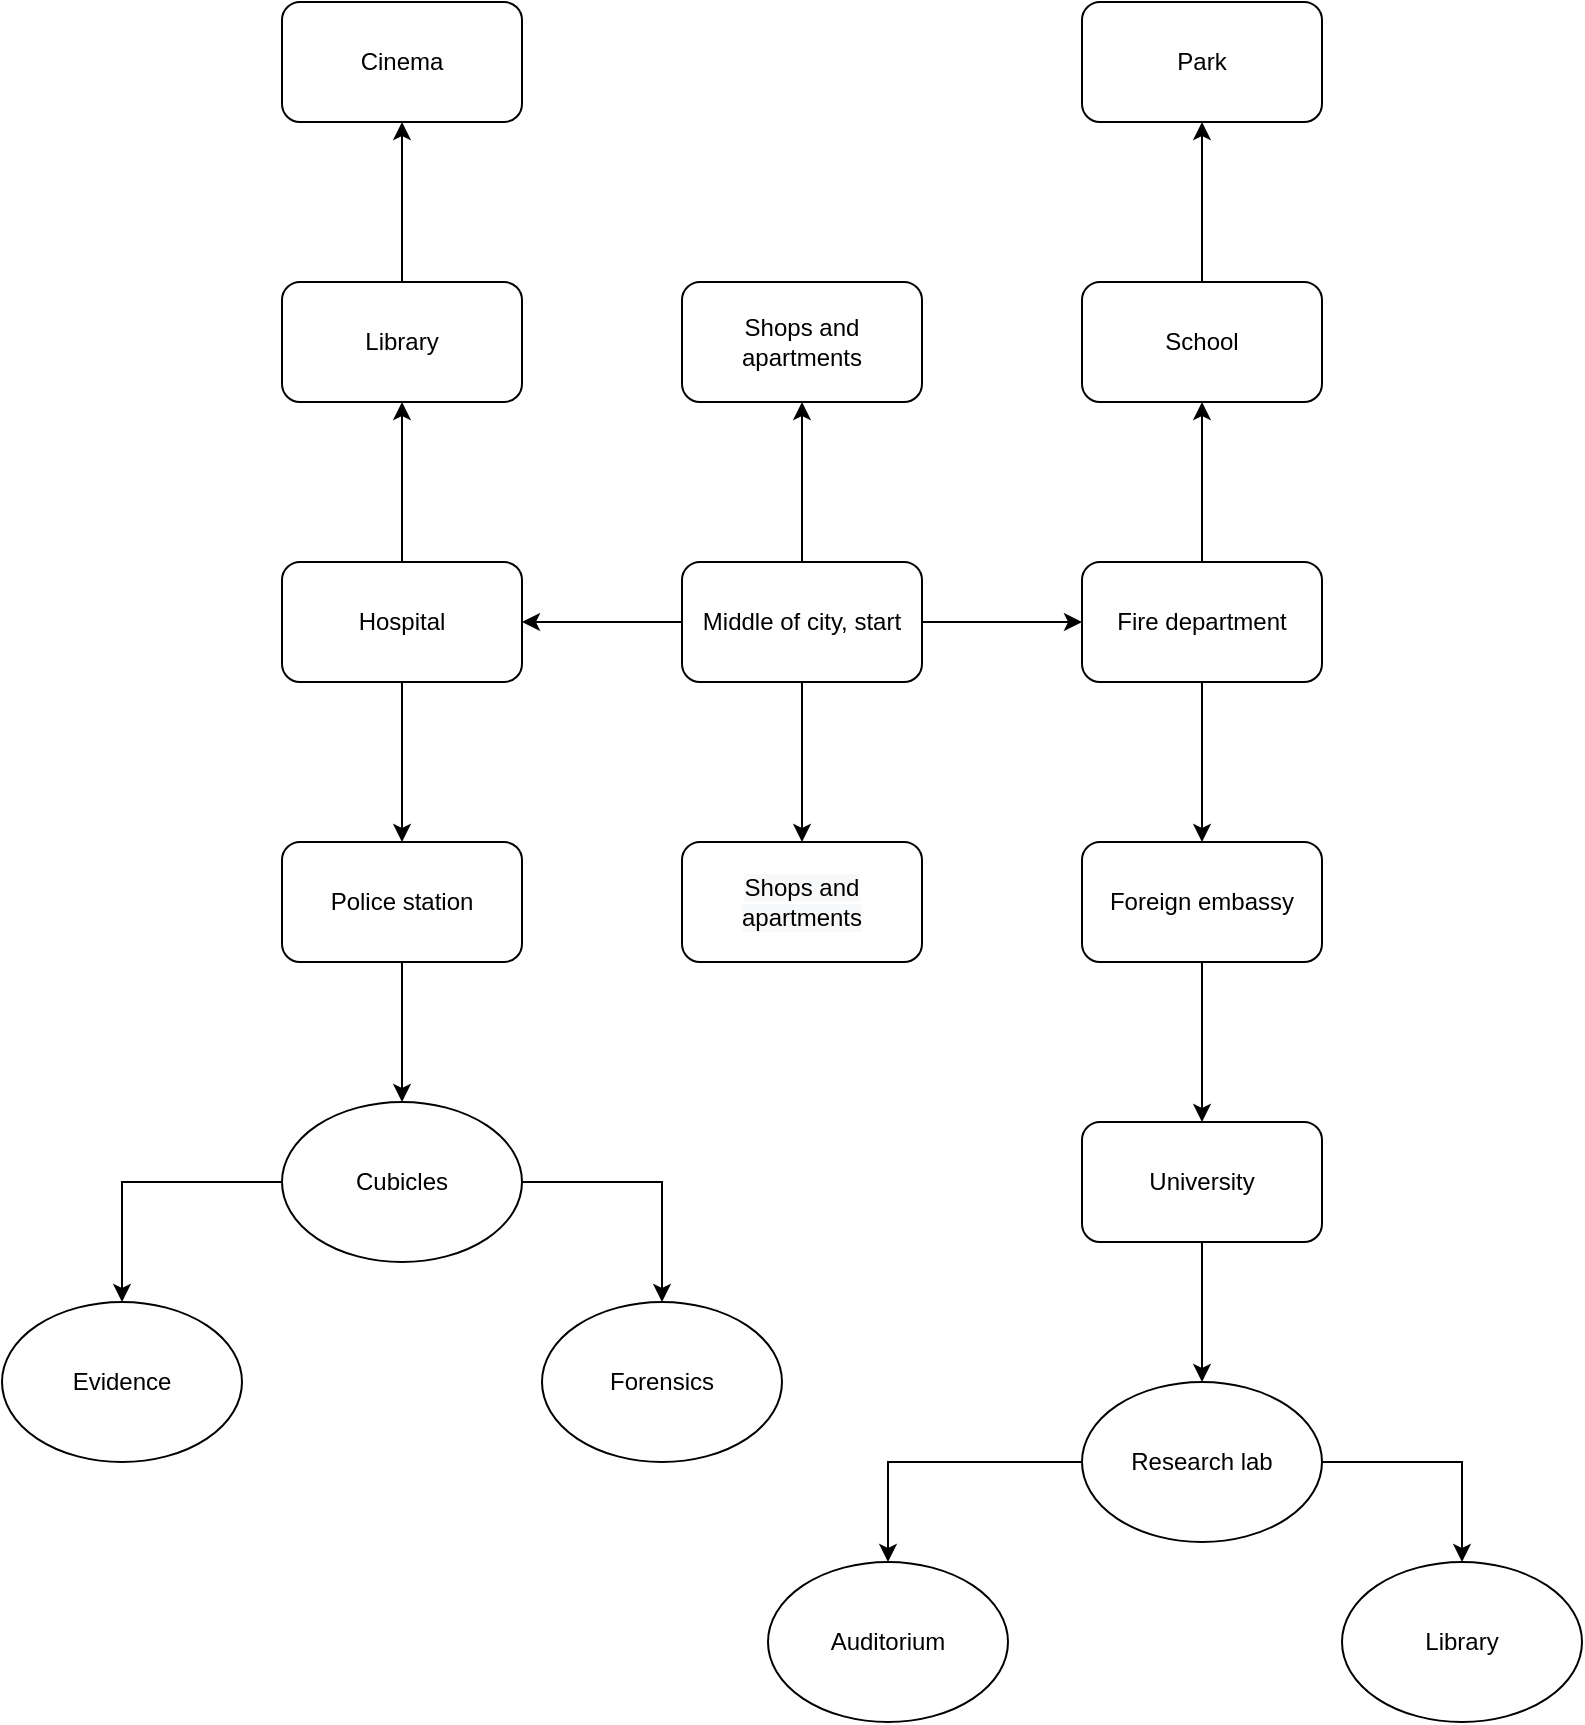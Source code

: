 <mxfile version="13.7.9" type="github">
  <diagram id="FRZclDx43wpthIAlCfDB" name="Page-1">
    <mxGraphModel dx="946" dy="509" grid="1" gridSize="10" guides="1" tooltips="1" connect="1" arrows="1" fold="1" page="1" pageScale="1" pageWidth="850" pageHeight="1100" math="0" shadow="0">
      <root>
        <mxCell id="0" />
        <mxCell id="1" parent="0" />
        <mxCell id="IyJ2t_7B0mmN-PN9VWdw-18" value="" style="edgeStyle=orthogonalEdgeStyle;rounded=0;orthogonalLoop=1;jettySize=auto;html=1;" edge="1" parent="1" source="IyJ2t_7B0mmN-PN9VWdw-16" target="IyJ2t_7B0mmN-PN9VWdw-17">
          <mxGeometry relative="1" as="geometry" />
        </mxCell>
        <mxCell id="IyJ2t_7B0mmN-PN9VWdw-20" value="" style="edgeStyle=orthogonalEdgeStyle;rounded=0;orthogonalLoop=1;jettySize=auto;html=1;" edge="1" parent="1" source="IyJ2t_7B0mmN-PN9VWdw-16" target="IyJ2t_7B0mmN-PN9VWdw-19">
          <mxGeometry relative="1" as="geometry" />
        </mxCell>
        <mxCell id="IyJ2t_7B0mmN-PN9VWdw-23" value="" style="edgeStyle=orthogonalEdgeStyle;rounded=0;orthogonalLoop=1;jettySize=auto;html=1;" edge="1" parent="1" source="IyJ2t_7B0mmN-PN9VWdw-16" target="IyJ2t_7B0mmN-PN9VWdw-22">
          <mxGeometry relative="1" as="geometry" />
        </mxCell>
        <mxCell id="IyJ2t_7B0mmN-PN9VWdw-41" value="" style="edgeStyle=orthogonalEdgeStyle;rounded=0;orthogonalLoop=1;jettySize=auto;html=1;" edge="1" parent="1" source="IyJ2t_7B0mmN-PN9VWdw-16" target="IyJ2t_7B0mmN-PN9VWdw-40">
          <mxGeometry relative="1" as="geometry" />
        </mxCell>
        <mxCell id="IyJ2t_7B0mmN-PN9VWdw-16" value="Middle of city, start" style="rounded=1;whiteSpace=wrap;html=1;" vertex="1" parent="1">
          <mxGeometry x="370" y="300" width="120" height="60" as="geometry" />
        </mxCell>
        <mxCell id="IyJ2t_7B0mmN-PN9VWdw-17" value="Shops and apartments" style="whiteSpace=wrap;html=1;rounded=1;" vertex="1" parent="1">
          <mxGeometry x="370" y="160" width="120" height="60" as="geometry" />
        </mxCell>
        <mxCell id="IyJ2t_7B0mmN-PN9VWdw-19" value="&lt;meta charset=&quot;utf-8&quot;&gt;&lt;span style=&quot;color: rgb(0, 0, 0); font-family: helvetica; font-size: 12px; font-style: normal; font-weight: 400; letter-spacing: normal; text-align: center; text-indent: 0px; text-transform: none; word-spacing: 0px; background-color: rgb(248, 249, 250); display: inline; float: none;&quot;&gt;Shops and apartments&lt;/span&gt;" style="whiteSpace=wrap;html=1;rounded=1;" vertex="1" parent="1">
          <mxGeometry x="370" y="440" width="120" height="60" as="geometry" />
        </mxCell>
        <mxCell id="IyJ2t_7B0mmN-PN9VWdw-27" value="" style="edgeStyle=orthogonalEdgeStyle;rounded=0;orthogonalLoop=1;jettySize=auto;html=1;" edge="1" parent="1" source="IyJ2t_7B0mmN-PN9VWdw-22" target="IyJ2t_7B0mmN-PN9VWdw-26">
          <mxGeometry relative="1" as="geometry" />
        </mxCell>
        <mxCell id="IyJ2t_7B0mmN-PN9VWdw-29" value="" style="edgeStyle=orthogonalEdgeStyle;rounded=0;orthogonalLoop=1;jettySize=auto;html=1;" edge="1" parent="1" source="IyJ2t_7B0mmN-PN9VWdw-22" target="IyJ2t_7B0mmN-PN9VWdw-28">
          <mxGeometry relative="1" as="geometry" />
        </mxCell>
        <mxCell id="IyJ2t_7B0mmN-PN9VWdw-22" value="Hospital" style="whiteSpace=wrap;html=1;rounded=1;" vertex="1" parent="1">
          <mxGeometry x="170" y="300" width="120" height="60" as="geometry" />
        </mxCell>
        <mxCell id="IyJ2t_7B0mmN-PN9VWdw-39" value="" style="edgeStyle=orthogonalEdgeStyle;rounded=0;orthogonalLoop=1;jettySize=auto;html=1;" edge="1" parent="1" source="IyJ2t_7B0mmN-PN9VWdw-26" target="IyJ2t_7B0mmN-PN9VWdw-38">
          <mxGeometry relative="1" as="geometry" />
        </mxCell>
        <mxCell id="IyJ2t_7B0mmN-PN9VWdw-26" value="Library" style="whiteSpace=wrap;html=1;rounded=1;" vertex="1" parent="1">
          <mxGeometry x="170" y="160" width="120" height="60" as="geometry" />
        </mxCell>
        <mxCell id="IyJ2t_7B0mmN-PN9VWdw-54" value="" style="edgeStyle=orthogonalEdgeStyle;rounded=0;orthogonalLoop=1;jettySize=auto;html=1;" edge="1" parent="1" source="IyJ2t_7B0mmN-PN9VWdw-28" target="IyJ2t_7B0mmN-PN9VWdw-53">
          <mxGeometry relative="1" as="geometry" />
        </mxCell>
        <mxCell id="IyJ2t_7B0mmN-PN9VWdw-28" value="Police station" style="whiteSpace=wrap;html=1;rounded=1;" vertex="1" parent="1">
          <mxGeometry x="170" y="440" width="120" height="60" as="geometry" />
        </mxCell>
        <mxCell id="IyJ2t_7B0mmN-PN9VWdw-38" value="Cinema" style="whiteSpace=wrap;html=1;rounded=1;" vertex="1" parent="1">
          <mxGeometry x="170" y="20" width="120" height="60" as="geometry" />
        </mxCell>
        <mxCell id="IyJ2t_7B0mmN-PN9VWdw-43" value="" style="edgeStyle=orthogonalEdgeStyle;rounded=0;orthogonalLoop=1;jettySize=auto;html=1;" edge="1" parent="1" source="IyJ2t_7B0mmN-PN9VWdw-40" target="IyJ2t_7B0mmN-PN9VWdw-42">
          <mxGeometry relative="1" as="geometry" />
        </mxCell>
        <mxCell id="IyJ2t_7B0mmN-PN9VWdw-45" value="" style="edgeStyle=orthogonalEdgeStyle;rounded=0;orthogonalLoop=1;jettySize=auto;html=1;" edge="1" parent="1" source="IyJ2t_7B0mmN-PN9VWdw-40" target="IyJ2t_7B0mmN-PN9VWdw-44">
          <mxGeometry relative="1" as="geometry" />
        </mxCell>
        <mxCell id="IyJ2t_7B0mmN-PN9VWdw-40" value="Fire department" style="whiteSpace=wrap;html=1;rounded=1;" vertex="1" parent="1">
          <mxGeometry x="570" y="300" width="120" height="60" as="geometry" />
        </mxCell>
        <mxCell id="IyJ2t_7B0mmN-PN9VWdw-49" value="" style="edgeStyle=orthogonalEdgeStyle;rounded=0;orthogonalLoop=1;jettySize=auto;html=1;" edge="1" parent="1" source="IyJ2t_7B0mmN-PN9VWdw-42" target="IyJ2t_7B0mmN-PN9VWdw-48">
          <mxGeometry relative="1" as="geometry" />
        </mxCell>
        <mxCell id="IyJ2t_7B0mmN-PN9VWdw-42" value="Foreign embassy" style="whiteSpace=wrap;html=1;rounded=1;" vertex="1" parent="1">
          <mxGeometry x="570" y="440" width="120" height="60" as="geometry" />
        </mxCell>
        <mxCell id="IyJ2t_7B0mmN-PN9VWdw-47" value="" style="edgeStyle=orthogonalEdgeStyle;rounded=0;orthogonalLoop=1;jettySize=auto;html=1;" edge="1" parent="1" source="IyJ2t_7B0mmN-PN9VWdw-44" target="IyJ2t_7B0mmN-PN9VWdw-46">
          <mxGeometry relative="1" as="geometry" />
        </mxCell>
        <mxCell id="IyJ2t_7B0mmN-PN9VWdw-44" value="School" style="whiteSpace=wrap;html=1;rounded=1;" vertex="1" parent="1">
          <mxGeometry x="570" y="160" width="120" height="60" as="geometry" />
        </mxCell>
        <mxCell id="IyJ2t_7B0mmN-PN9VWdw-46" value="Park" style="whiteSpace=wrap;html=1;rounded=1;" vertex="1" parent="1">
          <mxGeometry x="570" y="20" width="120" height="60" as="geometry" />
        </mxCell>
        <mxCell id="IyJ2t_7B0mmN-PN9VWdw-60" value="" style="edgeStyle=orthogonalEdgeStyle;rounded=0;orthogonalLoop=1;jettySize=auto;html=1;" edge="1" parent="1" source="IyJ2t_7B0mmN-PN9VWdw-48" target="IyJ2t_7B0mmN-PN9VWdw-59">
          <mxGeometry relative="1" as="geometry" />
        </mxCell>
        <mxCell id="IyJ2t_7B0mmN-PN9VWdw-48" value="University" style="whiteSpace=wrap;html=1;rounded=1;" vertex="1" parent="1">
          <mxGeometry x="570" y="580" width="120" height="60" as="geometry" />
        </mxCell>
        <mxCell id="IyJ2t_7B0mmN-PN9VWdw-56" value="" style="edgeStyle=orthogonalEdgeStyle;rounded=0;orthogonalLoop=1;jettySize=auto;html=1;" edge="1" parent="1" source="IyJ2t_7B0mmN-PN9VWdw-53" target="IyJ2t_7B0mmN-PN9VWdw-55">
          <mxGeometry relative="1" as="geometry" />
        </mxCell>
        <mxCell id="IyJ2t_7B0mmN-PN9VWdw-58" value="" style="edgeStyle=orthogonalEdgeStyle;rounded=0;orthogonalLoop=1;jettySize=auto;html=1;" edge="1" parent="1" source="IyJ2t_7B0mmN-PN9VWdw-53" target="IyJ2t_7B0mmN-PN9VWdw-57">
          <mxGeometry relative="1" as="geometry" />
        </mxCell>
        <mxCell id="IyJ2t_7B0mmN-PN9VWdw-53" value="Cubicles" style="ellipse;whiteSpace=wrap;html=1;rounded=1;" vertex="1" parent="1">
          <mxGeometry x="170" y="570" width="120" height="80" as="geometry" />
        </mxCell>
        <mxCell id="IyJ2t_7B0mmN-PN9VWdw-55" value="Evidence" style="ellipse;whiteSpace=wrap;html=1;rounded=1;" vertex="1" parent="1">
          <mxGeometry x="30" y="670" width="120" height="80" as="geometry" />
        </mxCell>
        <mxCell id="IyJ2t_7B0mmN-PN9VWdw-57" value="Forensics" style="ellipse;whiteSpace=wrap;html=1;rounded=1;" vertex="1" parent="1">
          <mxGeometry x="300" y="670" width="120" height="80" as="geometry" />
        </mxCell>
        <mxCell id="IyJ2t_7B0mmN-PN9VWdw-62" value="" style="edgeStyle=orthogonalEdgeStyle;rounded=0;orthogonalLoop=1;jettySize=auto;html=1;" edge="1" parent="1" source="IyJ2t_7B0mmN-PN9VWdw-59" target="IyJ2t_7B0mmN-PN9VWdw-61">
          <mxGeometry relative="1" as="geometry" />
        </mxCell>
        <mxCell id="IyJ2t_7B0mmN-PN9VWdw-64" value="" style="edgeStyle=orthogonalEdgeStyle;rounded=0;orthogonalLoop=1;jettySize=auto;html=1;" edge="1" parent="1" source="IyJ2t_7B0mmN-PN9VWdw-59" target="IyJ2t_7B0mmN-PN9VWdw-63">
          <mxGeometry relative="1" as="geometry" />
        </mxCell>
        <mxCell id="IyJ2t_7B0mmN-PN9VWdw-59" value="Research lab" style="ellipse;whiteSpace=wrap;html=1;rounded=1;" vertex="1" parent="1">
          <mxGeometry x="570" y="710" width="120" height="80" as="geometry" />
        </mxCell>
        <mxCell id="IyJ2t_7B0mmN-PN9VWdw-61" value="Auditorium" style="ellipse;whiteSpace=wrap;html=1;rounded=1;" vertex="1" parent="1">
          <mxGeometry x="413" y="800" width="120" height="80" as="geometry" />
        </mxCell>
        <mxCell id="IyJ2t_7B0mmN-PN9VWdw-63" value="Library" style="ellipse;whiteSpace=wrap;html=1;rounded=1;" vertex="1" parent="1">
          <mxGeometry x="700" y="800" width="120" height="80" as="geometry" />
        </mxCell>
      </root>
    </mxGraphModel>
  </diagram>
</mxfile>
